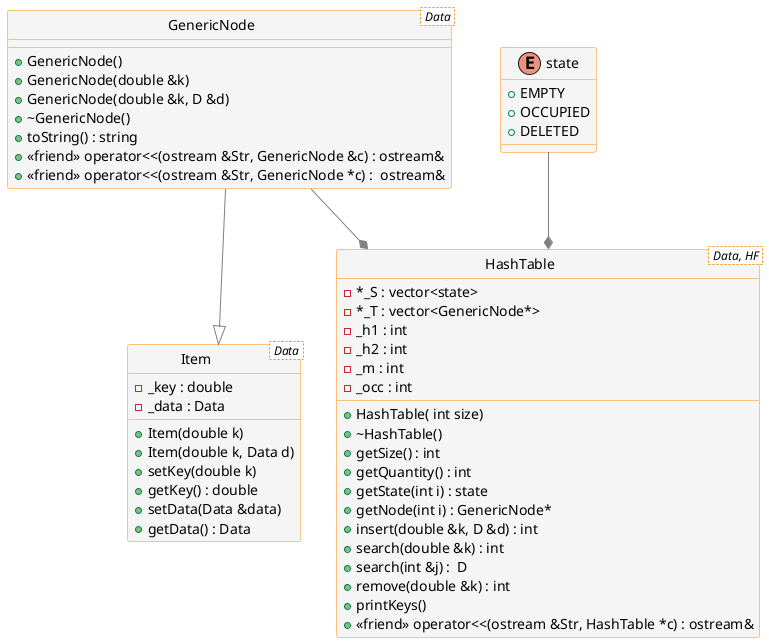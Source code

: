 @startuml hash.puml

skinparam class {
	BackgroundColor WhiteSmoke
	ArrowColor Grey
	BorderColor DarkOrange
}
hide class circle

class Item < Data > {
  {field} - _key : double
  {field} - _data : Data

  + Item(double k)
  + Item(double k, Data d)
  + setKey(double k)
  + getKey() : double
  + setData(Data &data)
  + getData() : Data
}

class GenericNode < Data > {
  + GenericNode()
  + GenericNode(double &k)
  + GenericNode(double &k, D &d)
  + ~GenericNode()
  + toString() : string
  + <<friend>> operator<<(ostream &Str, GenericNode &c) : ostream& 
  + <<friend>> operator<<(ostream &Str, GenericNode *c) :  ostream& 
}

enum state {
  + EMPTY
  + OCCUPIED
  + DELETED
}

class HashTable < Data, HF >{
  {field} - *_S : vector<state>
  {field} - *_T : vector<GenericNode*>
  {field} - _h1 : int
  {field} - _h2 : int
  {field} - _m : int
  {field} - _occ : int
  + HashTable( int size)
  + ~HashTable()
  + getSize() : int 
  + getQuantity() : int 
  + getState(int i) : state 
  + getNode(int i) : GenericNode* 
  + insert(double &k, D &d) : int 
  + search(double &k) : int
  + search(int &j) :  D
  + remove(double &k) : int
  + printKeys()
  + <<friend>> operator<<(ostream &Str, HashTable *c) : ostream& 
}


Item <|-up- GenericNode
GenericNode --* HashTable
state --* HashTable

@enduml